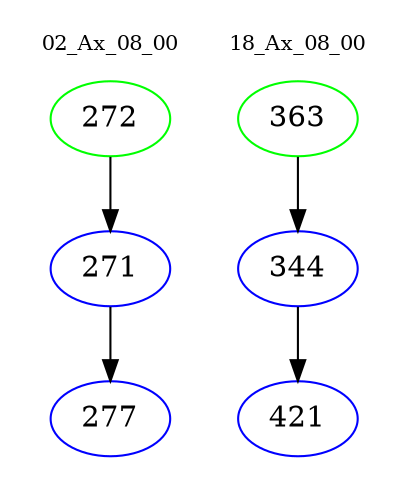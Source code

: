 digraph{
subgraph cluster_0 {
color = white
label = "02_Ax_08_00";
fontsize=10;
T0_272 [label="272", color="green"]
T0_272 -> T0_271 [color="black"]
T0_271 [label="271", color="blue"]
T0_271 -> T0_277 [color="black"]
T0_277 [label="277", color="blue"]
}
subgraph cluster_1 {
color = white
label = "18_Ax_08_00";
fontsize=10;
T1_363 [label="363", color="green"]
T1_363 -> T1_344 [color="black"]
T1_344 [label="344", color="blue"]
T1_344 -> T1_421 [color="black"]
T1_421 [label="421", color="blue"]
}
}
